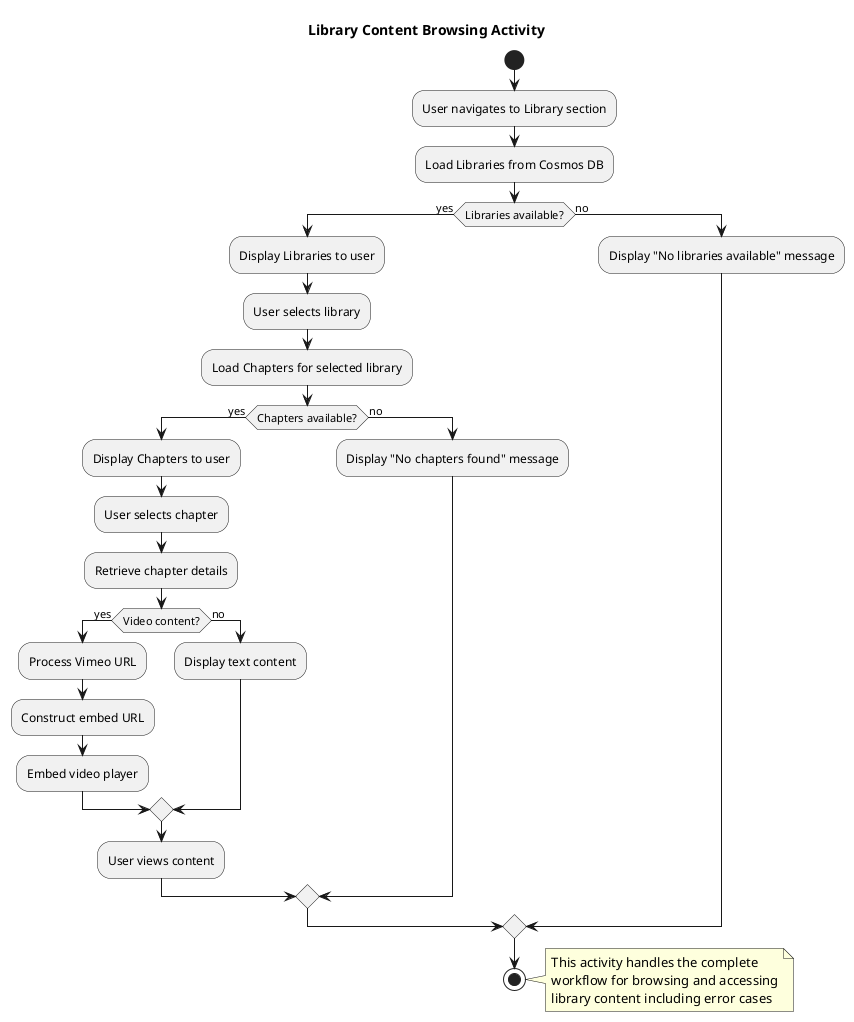 @startuml ac-library-browsing


title Library Content Browsing Activity

start

:User navigates to Library section;
:Load Libraries from Cosmos DB;

if (Libraries available?) then (yes)
  :Display Libraries to user;
  :User selects library;
  :Load Chapters for selected library;
  
  if (Chapters available?) then (yes)
    :Display Chapters to user;
    :User selects chapter;
    :Retrieve chapter details;
    
    if (Video content?) then (yes)
      :Process Vimeo URL;
      :Construct embed URL;
      :Embed video player;
    else (no)
      :Display text content;
    endif
    
    :User views content;
  else (no)
    :Display "No chapters found" message;
  endif
else (no)
  :Display "No libraries available" message;
endif

stop

note right
  This activity handles the complete
  workflow for browsing and accessing
  library content including error cases
end note

@enduml
